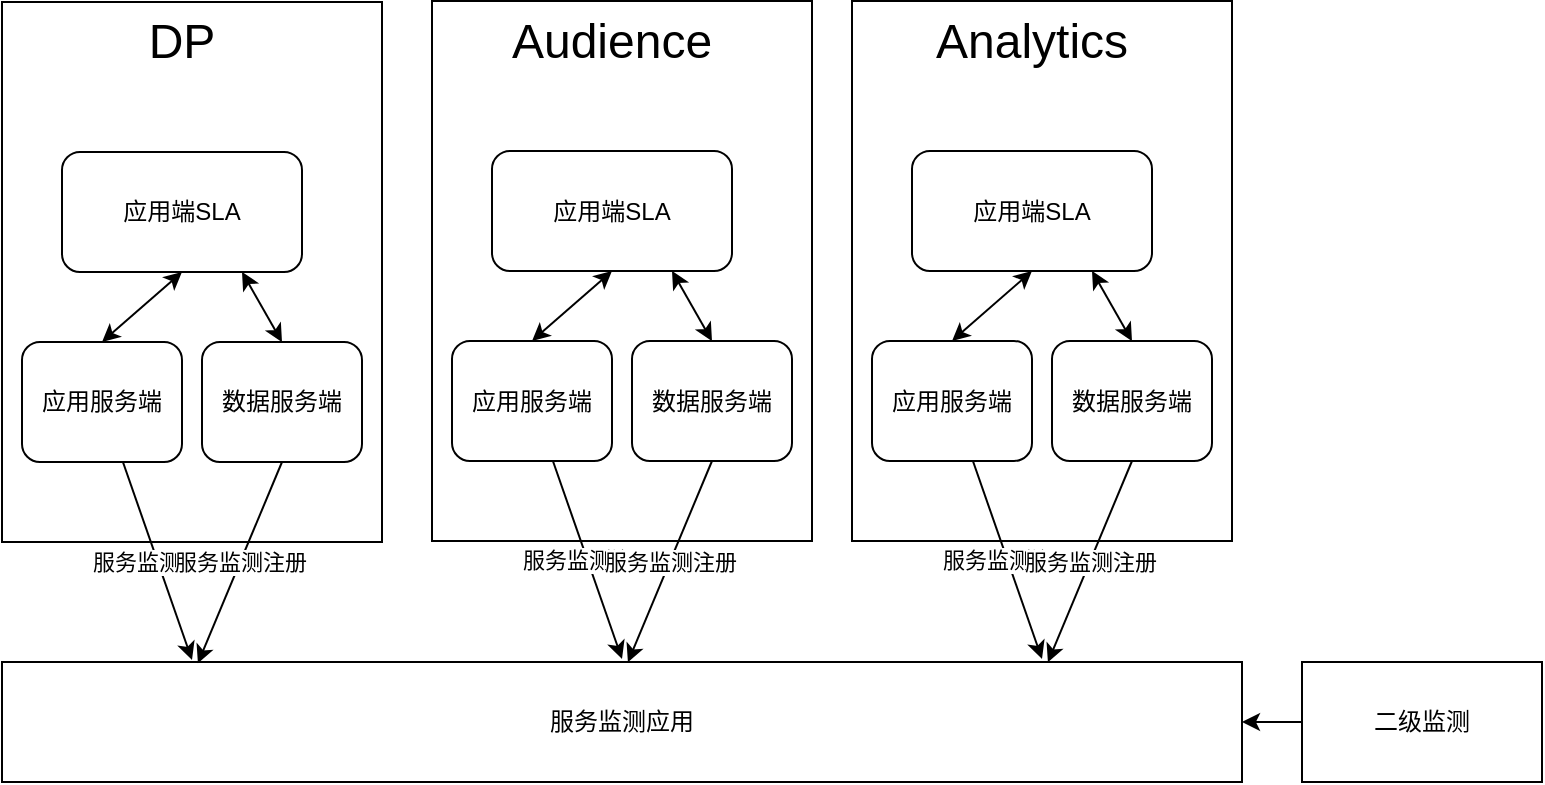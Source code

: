 <mxfile pages="1" version="11.2.5" type="github"><diagram id="UZuSnu1VphpgaUTux42a" name="Page-1"><mxGraphModel dx="1278" dy="550" grid="1" gridSize="10" guides="1" tooltips="1" connect="1" arrows="1" fold="1" page="1" pageScale="1" pageWidth="827" pageHeight="1169" math="0" shadow="0"><root><mxCell id="0"/><mxCell id="1" parent="0"/><mxCell id="sJwyZqSrWhjQAY21aqOk-7" value="" style="rounded=0;whiteSpace=wrap;html=1;" parent="1" vertex="1"><mxGeometry x="40" y="50" width="190" height="270" as="geometry"/></mxCell><mxCell id="sJwyZqSrWhjQAY21aqOk-1" value="服务监测应用" style="rounded=0;whiteSpace=wrap;html=1;" parent="1" vertex="1"><mxGeometry x="40" y="380" width="620" height="60" as="geometry"/></mxCell><mxCell id="sJwyZqSrWhjQAY21aqOk-5" value="二级监测" style="rounded=0;whiteSpace=wrap;html=1;" parent="1" vertex="1"><mxGeometry x="690" y="380" width="120" height="60" as="geometry"/></mxCell><mxCell id="sJwyZqSrWhjQAY21aqOk-12" value="" style="endArrow=classic;html=1;exitX=0;exitY=0.5;exitDx=0;exitDy=0;entryX=1;entryY=0.5;entryDx=0;entryDy=0;" parent="1" source="sJwyZqSrWhjQAY21aqOk-5" target="sJwyZqSrWhjQAY21aqOk-1" edge="1"><mxGeometry width="50" height="50" relative="1" as="geometry"><mxPoint x="40" y="510" as="sourcePoint"/><mxPoint x="90" y="460" as="targetPoint"/></mxGeometry></mxCell><mxCell id="sJwyZqSrWhjQAY21aqOk-13" value="应用服务端" style="rounded=1;whiteSpace=wrap;html=1;" parent="1" vertex="1"><mxGeometry x="50" y="220" width="80" height="60" as="geometry"/></mxCell><mxCell id="sJwyZqSrWhjQAY21aqOk-14" value="应用端SLA" style="rounded=1;whiteSpace=wrap;html=1;" parent="1" vertex="1"><mxGeometry x="70" y="125" width="120" height="60" as="geometry"/></mxCell><mxCell id="sJwyZqSrWhjQAY21aqOk-15" value="&lt;font style=&quot;font-size: 24px&quot;&gt;DP&lt;/font&gt;" style="text;html=1;strokeColor=none;fillColor=none;align=center;verticalAlign=middle;whiteSpace=wrap;rounded=0;" parent="1" vertex="1"><mxGeometry x="110" y="60" width="40" height="20" as="geometry"/></mxCell><mxCell id="sJwyZqSrWhjQAY21aqOk-16" value="服务监测注册" style="endArrow=classic;html=1;" parent="1" source="sJwyZqSrWhjQAY21aqOk-13" edge="1"><mxGeometry width="50" height="50" relative="1" as="geometry"><mxPoint x="40" y="510" as="sourcePoint"/><mxPoint x="135" y="379" as="targetPoint"/></mxGeometry></mxCell><mxCell id="sJwyZqSrWhjQAY21aqOk-17" value="数据服务端" style="rounded=1;whiteSpace=wrap;html=1;" parent="1" vertex="1"><mxGeometry x="140" y="220" width="80" height="60" as="geometry"/></mxCell><mxCell id="sJwyZqSrWhjQAY21aqOk-18" value="服务监测注册" style="endArrow=classic;html=1;exitX=0.5;exitY=1;exitDx=0;exitDy=0;entryX=0.158;entryY=0.01;entryDx=0;entryDy=0;entryPerimeter=0;" parent="1" source="sJwyZqSrWhjQAY21aqOk-17" target="sJwyZqSrWhjQAY21aqOk-1" edge="1"><mxGeometry width="50" height="50" relative="1" as="geometry"><mxPoint x="110.465" y="290" as="sourcePoint"/><mxPoint x="145" y="389" as="targetPoint"/></mxGeometry></mxCell><mxCell id="sJwyZqSrWhjQAY21aqOk-20" value="" style="endArrow=classic;startArrow=classic;html=1;entryX=0.5;entryY=1;entryDx=0;entryDy=0;exitX=0.5;exitY=0;exitDx=0;exitDy=0;" parent="1" source="sJwyZqSrWhjQAY21aqOk-13" target="sJwyZqSrWhjQAY21aqOk-14" edge="1"><mxGeometry width="50" height="50" relative="1" as="geometry"><mxPoint x="90" y="240" as="sourcePoint"/><mxPoint x="140" y="190" as="targetPoint"/></mxGeometry></mxCell><mxCell id="sJwyZqSrWhjQAY21aqOk-21" value="" style="endArrow=classic;startArrow=classic;html=1;exitX=0.5;exitY=0;exitDx=0;exitDy=0;entryX=0.75;entryY=1;entryDx=0;entryDy=0;" parent="1" source="sJwyZqSrWhjQAY21aqOk-17" target="sJwyZqSrWhjQAY21aqOk-14" edge="1"><mxGeometry width="50" height="50" relative="1" as="geometry"><mxPoint x="100" y="230" as="sourcePoint"/><mxPoint x="130" y="180" as="targetPoint"/></mxGeometry></mxCell><mxCell id="ssESZzbevoREYQ-zF27C-1" value="" style="rounded=0;whiteSpace=wrap;html=1;" vertex="1" parent="1"><mxGeometry x="255" y="49.5" width="190" height="270" as="geometry"/></mxCell><mxCell id="ssESZzbevoREYQ-zF27C-2" value="应用服务端" style="rounded=1;whiteSpace=wrap;html=1;" vertex="1" parent="1"><mxGeometry x="265" y="219.5" width="80" height="60" as="geometry"/></mxCell><mxCell id="ssESZzbevoREYQ-zF27C-3" value="应用端SLA" style="rounded=1;whiteSpace=wrap;html=1;" vertex="1" parent="1"><mxGeometry x="285" y="124.5" width="120" height="60" as="geometry"/></mxCell><mxCell id="ssESZzbevoREYQ-zF27C-4" value="&lt;font style=&quot;font-size: 24px&quot;&gt;Audience&lt;/font&gt;" style="text;html=1;strokeColor=none;fillColor=none;align=center;verticalAlign=middle;whiteSpace=wrap;rounded=0;" vertex="1" parent="1"><mxGeometry x="325" y="59.5" width="40" height="20" as="geometry"/></mxCell><mxCell id="ssESZzbevoREYQ-zF27C-5" value="服务监测注册" style="endArrow=classic;html=1;" edge="1" parent="1" source="ssESZzbevoREYQ-zF27C-2"><mxGeometry width="50" height="50" relative="1" as="geometry"><mxPoint x="255" y="509.5" as="sourcePoint"/><mxPoint x="350" y="378.5" as="targetPoint"/></mxGeometry></mxCell><mxCell id="ssESZzbevoREYQ-zF27C-6" value="数据服务端" style="rounded=1;whiteSpace=wrap;html=1;" vertex="1" parent="1"><mxGeometry x="355" y="219.5" width="80" height="60" as="geometry"/></mxCell><mxCell id="ssESZzbevoREYQ-zF27C-7" value="服务监测注册" style="endArrow=classic;html=1;exitX=0.5;exitY=1;exitDx=0;exitDy=0;entryX=0.158;entryY=0.01;entryDx=0;entryDy=0;entryPerimeter=0;" edge="1" parent="1" source="ssESZzbevoREYQ-zF27C-6"><mxGeometry width="50" height="50" relative="1" as="geometry"><mxPoint x="325.465" y="289.5" as="sourcePoint"/><mxPoint x="352.96" y="380.1" as="targetPoint"/></mxGeometry></mxCell><mxCell id="ssESZzbevoREYQ-zF27C-8" value="" style="endArrow=classic;startArrow=classic;html=1;entryX=0.5;entryY=1;entryDx=0;entryDy=0;exitX=0.5;exitY=0;exitDx=0;exitDy=0;" edge="1" parent="1" source="ssESZzbevoREYQ-zF27C-2" target="ssESZzbevoREYQ-zF27C-3"><mxGeometry width="50" height="50" relative="1" as="geometry"><mxPoint x="305" y="239.5" as="sourcePoint"/><mxPoint x="355" y="189.5" as="targetPoint"/></mxGeometry></mxCell><mxCell id="ssESZzbevoREYQ-zF27C-9" value="" style="endArrow=classic;startArrow=classic;html=1;exitX=0.5;exitY=0;exitDx=0;exitDy=0;entryX=0.75;entryY=1;entryDx=0;entryDy=0;" edge="1" parent="1" source="ssESZzbevoREYQ-zF27C-6" target="ssESZzbevoREYQ-zF27C-3"><mxGeometry width="50" height="50" relative="1" as="geometry"><mxPoint x="315" y="229.5" as="sourcePoint"/><mxPoint x="345" y="179.5" as="targetPoint"/></mxGeometry></mxCell><mxCell id="ssESZzbevoREYQ-zF27C-10" value="" style="rounded=0;whiteSpace=wrap;html=1;" vertex="1" parent="1"><mxGeometry x="465" y="49.5" width="190" height="270" as="geometry"/></mxCell><mxCell id="ssESZzbevoREYQ-zF27C-11" value="应用服务端" style="rounded=1;whiteSpace=wrap;html=1;" vertex="1" parent="1"><mxGeometry x="475" y="219.5" width="80" height="60" as="geometry"/></mxCell><mxCell id="ssESZzbevoREYQ-zF27C-12" value="应用端SLA" style="rounded=1;whiteSpace=wrap;html=1;" vertex="1" parent="1"><mxGeometry x="495" y="124.5" width="120" height="60" as="geometry"/></mxCell><mxCell id="ssESZzbevoREYQ-zF27C-13" value="&lt;font style=&quot;font-size: 24px&quot;&gt;Analytics&lt;/font&gt;" style="text;html=1;strokeColor=none;fillColor=none;align=center;verticalAlign=middle;whiteSpace=wrap;rounded=0;" vertex="1" parent="1"><mxGeometry x="535" y="59.5" width="40" height="20" as="geometry"/></mxCell><mxCell id="ssESZzbevoREYQ-zF27C-14" value="服务监测注册" style="endArrow=classic;html=1;" edge="1" parent="1" source="ssESZzbevoREYQ-zF27C-11"><mxGeometry width="50" height="50" relative="1" as="geometry"><mxPoint x="465" y="509.5" as="sourcePoint"/><mxPoint x="560" y="378.5" as="targetPoint"/></mxGeometry></mxCell><mxCell id="ssESZzbevoREYQ-zF27C-15" value="数据服务端" style="rounded=1;whiteSpace=wrap;html=1;" vertex="1" parent="1"><mxGeometry x="565" y="219.5" width="80" height="60" as="geometry"/></mxCell><mxCell id="ssESZzbevoREYQ-zF27C-16" value="服务监测注册" style="endArrow=classic;html=1;exitX=0.5;exitY=1;exitDx=0;exitDy=0;entryX=0.158;entryY=0.01;entryDx=0;entryDy=0;entryPerimeter=0;" edge="1" parent="1" source="ssESZzbevoREYQ-zF27C-15"><mxGeometry width="50" height="50" relative="1" as="geometry"><mxPoint x="535.465" y="289.5" as="sourcePoint"/><mxPoint x="562.96" y="380.1" as="targetPoint"/></mxGeometry></mxCell><mxCell id="ssESZzbevoREYQ-zF27C-17" value="" style="endArrow=classic;startArrow=classic;html=1;entryX=0.5;entryY=1;entryDx=0;entryDy=0;exitX=0.5;exitY=0;exitDx=0;exitDy=0;" edge="1" parent="1" source="ssESZzbevoREYQ-zF27C-11" target="ssESZzbevoREYQ-zF27C-12"><mxGeometry width="50" height="50" relative="1" as="geometry"><mxPoint x="515" y="239.5" as="sourcePoint"/><mxPoint x="565" y="189.5" as="targetPoint"/></mxGeometry></mxCell><mxCell id="ssESZzbevoREYQ-zF27C-18" value="" style="endArrow=classic;startArrow=classic;html=1;exitX=0.5;exitY=0;exitDx=0;exitDy=0;entryX=0.75;entryY=1;entryDx=0;entryDy=0;" edge="1" parent="1" source="ssESZzbevoREYQ-zF27C-15" target="ssESZzbevoREYQ-zF27C-12"><mxGeometry width="50" height="50" relative="1" as="geometry"><mxPoint x="525" y="229.5" as="sourcePoint"/><mxPoint x="555" y="179.5" as="targetPoint"/></mxGeometry></mxCell></root></mxGraphModel></diagram></mxfile>